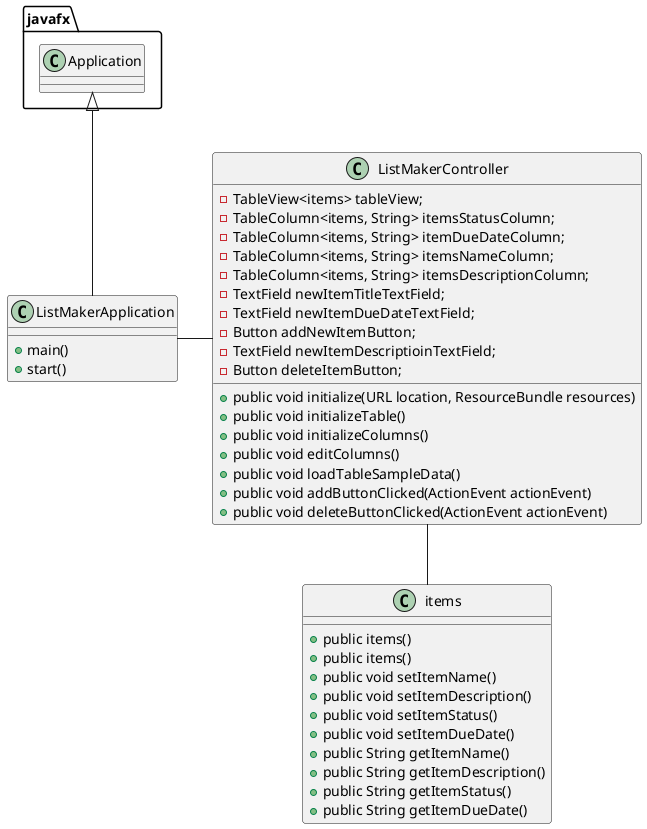 @startuml
'https://plantuml.com/class-diagram

class ListMakerApplication{
    +main()
    +start()
}

class ListMakerController {

        - TableView<items> tableView;
        - TableColumn<items, String> itemsStatusColumn;
        - TableColumn<items, String> itemDueDateColumn;
        - TableColumn<items, String> itemsNameColumn;
        - TableColumn<items, String> itemsDescriptionColumn;
        - TextField newItemTitleTextField;
        - TextField newItemDueDateTextField;
        - Button addNewItemButton;
        - TextField newItemDescriptioinTextField;
        - Button deleteItemButton;

        +public void initialize(URL location, ResourceBundle resources)
        +public void initializeTable()
        +public void initializeColumns()
        +public void editColumns()
        +public void loadTableSampleData()
        +public void addButtonClicked(ActionEvent actionEvent)
        +public void deleteButtonClicked(ActionEvent actionEvent)
}

class items {

+ public items()
+ public items()
+ public void setItemName()
+ public void setItemDescription()
+ public void setItemStatus()
+ public void setItemDueDate()
+ public String getItemName()
+ public String getItemDescription()
+ public String getItemStatus()
+ public String getItemDueDate()

}

ListMakerApplication - ListMakerController
ListMakerController -- items
javafx.Application <|-- ListMakerApplication

@enduml